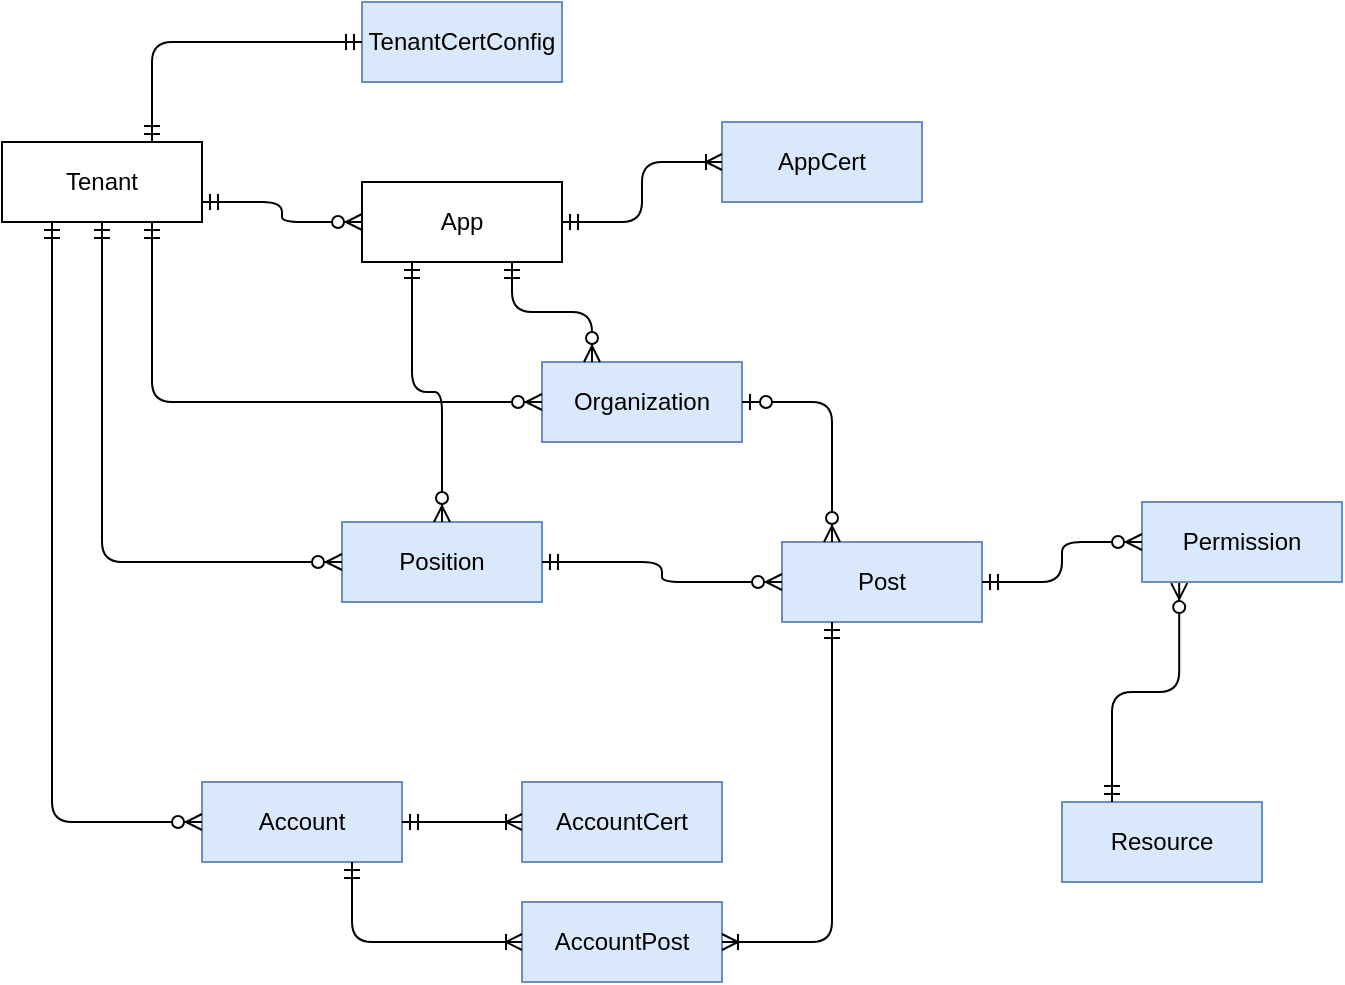 <mxfile version="12.6.5" type="device"><diagram id="-w4KRrdfO6AwIfH6ylo5" name="Page-1"><mxGraphModel dx="1416" dy="609" grid="1" gridSize="10" guides="1" tooltips="1" connect="1" arrows="1" fold="1" page="1" pageScale="1" pageWidth="827" pageHeight="1169" math="0" shadow="0"><root><mxCell id="0"/><mxCell id="1" parent="0"/><mxCell id="DwpJY1tEW0uH34AO12mx-1" value="Tenant" style="whiteSpace=wrap;html=1;align=center;" vertex="1" parent="1"><mxGeometry x="60" y="80" width="100" height="40" as="geometry"/></mxCell><mxCell id="DwpJY1tEW0uH34AO12mx-2" value="TenantCertConfig" style="whiteSpace=wrap;html=1;align=center;fillColor=#dae8fc;strokeColor=#6c8ebf;" vertex="1" parent="1"><mxGeometry x="240" y="10" width="100" height="40" as="geometry"/></mxCell><mxCell id="DwpJY1tEW0uH34AO12mx-3" value="Organization" style="whiteSpace=wrap;html=1;align=center;fillColor=#dae8fc;strokeColor=#6c8ebf;" vertex="1" parent="1"><mxGeometry x="330" y="190" width="100" height="40" as="geometry"/></mxCell><mxCell id="DwpJY1tEW0uH34AO12mx-4" value="AppCert" style="whiteSpace=wrap;html=1;align=center;fillColor=#dae8fc;strokeColor=#6c8ebf;" vertex="1" parent="1"><mxGeometry x="420" y="70" width="100" height="40" as="geometry"/></mxCell><mxCell id="DwpJY1tEW0uH34AO12mx-5" value="App" style="whiteSpace=wrap;html=1;align=center;" vertex="1" parent="1"><mxGeometry x="240" y="100" width="100" height="40" as="geometry"/></mxCell><mxCell id="DwpJY1tEW0uH34AO12mx-7" value="AccountCert" style="whiteSpace=wrap;html=1;align=center;fillColor=#dae8fc;strokeColor=#6c8ebf;" vertex="1" parent="1"><mxGeometry x="320" y="400" width="100" height="40" as="geometry"/></mxCell><mxCell id="DwpJY1tEW0uH34AO12mx-8" value="Account" style="whiteSpace=wrap;html=1;align=center;fillColor=#dae8fc;strokeColor=#6c8ebf;" vertex="1" parent="1"><mxGeometry x="160" y="400" width="100" height="40" as="geometry"/></mxCell><mxCell id="DwpJY1tEW0uH34AO12mx-9" value="AccountPost" style="whiteSpace=wrap;html=1;align=center;fillColor=#dae8fc;strokeColor=#6c8ebf;" vertex="1" parent="1"><mxGeometry x="320" y="460" width="100" height="40" as="geometry"/></mxCell><mxCell id="DwpJY1tEW0uH34AO12mx-10" value="Resource" style="whiteSpace=wrap;html=1;align=center;fillColor=#dae8fc;strokeColor=#6c8ebf;" vertex="1" parent="1"><mxGeometry x="590" y="410" width="100" height="40" as="geometry"/></mxCell><mxCell id="DwpJY1tEW0uH34AO12mx-11" value="Post" style="whiteSpace=wrap;html=1;align=center;fillColor=#dae8fc;strokeColor=#6c8ebf;" vertex="1" parent="1"><mxGeometry x="450" y="280" width="100" height="40" as="geometry"/></mxCell><mxCell id="DwpJY1tEW0uH34AO12mx-12" value="Position" style="whiteSpace=wrap;html=1;align=center;fillColor=#dae8fc;strokeColor=#6c8ebf;" vertex="1" parent="1"><mxGeometry x="230" y="270" width="100" height="40" as="geometry"/></mxCell><mxCell id="DwpJY1tEW0uH34AO12mx-13" value="Permission" style="whiteSpace=wrap;html=1;align=center;fillColor=#dae8fc;strokeColor=#6c8ebf;" vertex="1" parent="1"><mxGeometry x="630" y="260" width="100" height="40" as="geometry"/></mxCell><mxCell id="DwpJY1tEW0uH34AO12mx-15" value="" style="edgeStyle=orthogonalEdgeStyle;fontSize=12;html=1;endArrow=ERmandOne;startArrow=ERmandOne;exitX=0.75;exitY=0;exitDx=0;exitDy=0;entryX=0;entryY=0.5;entryDx=0;entryDy=0;endFill=0;" edge="1" parent="1" source="DwpJY1tEW0uH34AO12mx-1" target="DwpJY1tEW0uH34AO12mx-2"><mxGeometry width="100" height="100" relative="1" as="geometry"><mxPoint x="200" y="230" as="sourcePoint"/><mxPoint x="300" y="130" as="targetPoint"/></mxGeometry></mxCell><mxCell id="DwpJY1tEW0uH34AO12mx-16" value="" style="edgeStyle=orthogonalEdgeStyle;fontSize=12;html=1;endArrow=ERzeroToMany;startArrow=ERmandOne;exitX=1;exitY=0.75;exitDx=0;exitDy=0;endFill=1;entryX=0;entryY=0.5;entryDx=0;entryDy=0;" edge="1" parent="1" source="DwpJY1tEW0uH34AO12mx-1" target="DwpJY1tEW0uH34AO12mx-5"><mxGeometry width="100" height="100" relative="1" as="geometry"><mxPoint x="170" y="110" as="sourcePoint"/><mxPoint x="270" y="70" as="targetPoint"/></mxGeometry></mxCell><mxCell id="DwpJY1tEW0uH34AO12mx-18" value="" style="edgeStyle=orthogonalEdgeStyle;fontSize=12;html=1;endArrow=ERoneToMany;startArrow=ERmandOne;exitX=1;exitY=0.5;exitDx=0;exitDy=0;endFill=0;entryX=0;entryY=0.5;entryDx=0;entryDy=0;" edge="1" parent="1" source="DwpJY1tEW0uH34AO12mx-5" target="DwpJY1tEW0uH34AO12mx-4"><mxGeometry width="100" height="100" relative="1" as="geometry"><mxPoint x="310" y="70" as="sourcePoint"/><mxPoint x="390" y="80" as="targetPoint"/></mxGeometry></mxCell><mxCell id="DwpJY1tEW0uH34AO12mx-19" value="" style="edgeStyle=orthogonalEdgeStyle;fontSize=12;html=1;endArrow=ERzeroToMany;startArrow=ERmandOne;exitX=0.75;exitY=1;exitDx=0;exitDy=0;endFill=1;entryX=0;entryY=0.5;entryDx=0;entryDy=0;" edge="1" parent="1" source="DwpJY1tEW0uH34AO12mx-1" target="DwpJY1tEW0uH34AO12mx-3"><mxGeometry width="100" height="100" relative="1" as="geometry"><mxPoint x="170" y="120" as="sourcePoint"/><mxPoint x="250" y="130" as="targetPoint"/></mxGeometry></mxCell><mxCell id="DwpJY1tEW0uH34AO12mx-20" value="" style="edgeStyle=orthogonalEdgeStyle;fontSize=12;html=1;endArrow=ERzeroToMany;startArrow=ERmandOne;exitX=0.75;exitY=1;exitDx=0;exitDy=0;endFill=1;entryX=0.25;entryY=0;entryDx=0;entryDy=0;" edge="1" parent="1" source="DwpJY1tEW0uH34AO12mx-5" target="DwpJY1tEW0uH34AO12mx-3"><mxGeometry width="100" height="100" relative="1" as="geometry"><mxPoint x="145" y="130" as="sourcePoint"/><mxPoint x="200" y="230" as="targetPoint"/></mxGeometry></mxCell><mxCell id="DwpJY1tEW0uH34AO12mx-22" value="" style="edgeStyle=orthogonalEdgeStyle;fontSize=12;html=1;endArrow=ERzeroToMany;startArrow=ERmandOne;exitX=0.25;exitY=1;exitDx=0;exitDy=0;endFill=1;entryX=0;entryY=0.5;entryDx=0;entryDy=0;" edge="1" parent="1" source="DwpJY1tEW0uH34AO12mx-1" target="DwpJY1tEW0uH34AO12mx-8"><mxGeometry width="100" height="100" relative="1" as="geometry"><mxPoint x="145" y="130" as="sourcePoint"/><mxPoint x="300" y="220" as="targetPoint"/></mxGeometry></mxCell><mxCell id="DwpJY1tEW0uH34AO12mx-23" value="" style="edgeStyle=orthogonalEdgeStyle;fontSize=12;html=1;endArrow=ERoneToMany;startArrow=ERmandOne;exitX=1;exitY=0.5;exitDx=0;exitDy=0;endFill=0;" edge="1" parent="1" source="DwpJY1tEW0uH34AO12mx-8" target="DwpJY1tEW0uH34AO12mx-7"><mxGeometry width="100" height="100" relative="1" as="geometry"><mxPoint x="370" y="270" as="sourcePoint"/><mxPoint x="310" y="420" as="targetPoint"/></mxGeometry></mxCell><mxCell id="DwpJY1tEW0uH34AO12mx-24" value="" style="edgeStyle=orthogonalEdgeStyle;fontSize=12;html=1;endArrow=ERoneToMany;startArrow=ERmandOne;exitX=0.75;exitY=1;exitDx=0;exitDy=0;endFill=0;entryX=0;entryY=0.5;entryDx=0;entryDy=0;" edge="1" parent="1" source="DwpJY1tEW0uH34AO12mx-8" target="DwpJY1tEW0uH34AO12mx-9"><mxGeometry width="100" height="100" relative="1" as="geometry"><mxPoint x="270" y="430" as="sourcePoint"/><mxPoint x="330" y="430" as="targetPoint"/></mxGeometry></mxCell><mxCell id="DwpJY1tEW0uH34AO12mx-25" value="" style="edgeStyle=orthogonalEdgeStyle;fontSize=12;html=1;endArrow=ERzeroToMany;startArrow=ERmandOne;exitX=0.5;exitY=1;exitDx=0;exitDy=0;endFill=1;entryX=0;entryY=0.5;entryDx=0;entryDy=0;" edge="1" parent="1" source="DwpJY1tEW0uH34AO12mx-1" target="DwpJY1tEW0uH34AO12mx-12"><mxGeometry width="100" height="100" relative="1" as="geometry"><mxPoint x="95" y="130" as="sourcePoint"/><mxPoint x="170" y="430" as="targetPoint"/></mxGeometry></mxCell><mxCell id="DwpJY1tEW0uH34AO12mx-26" value="" style="edgeStyle=orthogonalEdgeStyle;fontSize=12;html=1;endArrow=ERzeroToMany;startArrow=ERmandOne;exitX=0.25;exitY=1;exitDx=0;exitDy=0;endFill=1;entryX=0.5;entryY=0;entryDx=0;entryDy=0;" edge="1" parent="1" source="DwpJY1tEW0uH34AO12mx-5" target="DwpJY1tEW0uH34AO12mx-12"><mxGeometry width="100" height="100" relative="1" as="geometry"><mxPoint x="120" y="130" as="sourcePoint"/><mxPoint x="210" y="300" as="targetPoint"/></mxGeometry></mxCell><mxCell id="DwpJY1tEW0uH34AO12mx-27" value="" style="edgeStyle=orthogonalEdgeStyle;fontSize=12;html=1;endArrow=ERzeroToMany;startArrow=ERzeroToOne;endFill=1;entryX=0.25;entryY=0;entryDx=0;entryDy=0;exitX=1;exitY=0.5;exitDx=0;exitDy=0;startFill=1;" edge="1" parent="1" source="DwpJY1tEW0uH34AO12mx-3" target="DwpJY1tEW0uH34AO12mx-11"><mxGeometry width="100" height="100" relative="1" as="geometry"><mxPoint x="570" y="190" as="sourcePoint"/><mxPoint x="637.5" y="220" as="targetPoint"/></mxGeometry></mxCell><mxCell id="DwpJY1tEW0uH34AO12mx-28" value="" style="edgeStyle=orthogonalEdgeStyle;fontSize=12;html=1;endArrow=ERzeroToMany;startArrow=ERmandOne;endFill=1;entryX=0;entryY=0.5;entryDx=0;entryDy=0;exitX=1;exitY=0.5;exitDx=0;exitDy=0;" edge="1" parent="1" source="DwpJY1tEW0uH34AO12mx-12" target="DwpJY1tEW0uH34AO12mx-11"><mxGeometry width="100" height="100" relative="1" as="geometry"><mxPoint x="380" y="270" as="sourcePoint"/><mxPoint x="440" y="220" as="targetPoint"/></mxGeometry></mxCell><mxCell id="DwpJY1tEW0uH34AO12mx-29" value="" style="edgeStyle=orthogonalEdgeStyle;fontSize=12;html=1;endArrow=ERoneToMany;startArrow=ERmandOne;endFill=0;exitX=0.25;exitY=1;exitDx=0;exitDy=0;entryX=1;entryY=0.5;entryDx=0;entryDy=0;" edge="1" parent="1" source="DwpJY1tEW0uH34AO12mx-11" target="DwpJY1tEW0uH34AO12mx-9"><mxGeometry width="100" height="100" relative="1" as="geometry"><mxPoint x="750" y="440" as="sourcePoint"/><mxPoint x="520" y="370" as="targetPoint"/></mxGeometry></mxCell><mxCell id="DwpJY1tEW0uH34AO12mx-30" value="" style="edgeStyle=orthogonalEdgeStyle;fontSize=12;html=1;endArrow=ERzeroToMany;startArrow=ERmandOne;endFill=1;entryX=0;entryY=0.5;entryDx=0;entryDy=0;exitX=1;exitY=0.5;exitDx=0;exitDy=0;" edge="1" parent="1" source="DwpJY1tEW0uH34AO12mx-11" target="DwpJY1tEW0uH34AO12mx-13"><mxGeometry width="100" height="100" relative="1" as="geometry"><mxPoint x="430" y="490" as="sourcePoint"/><mxPoint x="485" y="330" as="targetPoint"/></mxGeometry></mxCell><mxCell id="DwpJY1tEW0uH34AO12mx-31" value="" style="edgeStyle=orthogonalEdgeStyle;fontSize=12;html=1;endArrow=ERzeroToMany;startArrow=ERmandOne;endFill=1;entryX=0.186;entryY=1.014;entryDx=0;entryDy=0;exitX=0.25;exitY=0;exitDx=0;exitDy=0;entryPerimeter=0;" edge="1" parent="1" source="DwpJY1tEW0uH34AO12mx-10" target="DwpJY1tEW0uH34AO12mx-13"><mxGeometry width="100" height="100" relative="1" as="geometry"><mxPoint x="570" y="360" as="sourcePoint"/><mxPoint x="650" y="340" as="targetPoint"/></mxGeometry></mxCell></root></mxGraphModel></diagram></mxfile>